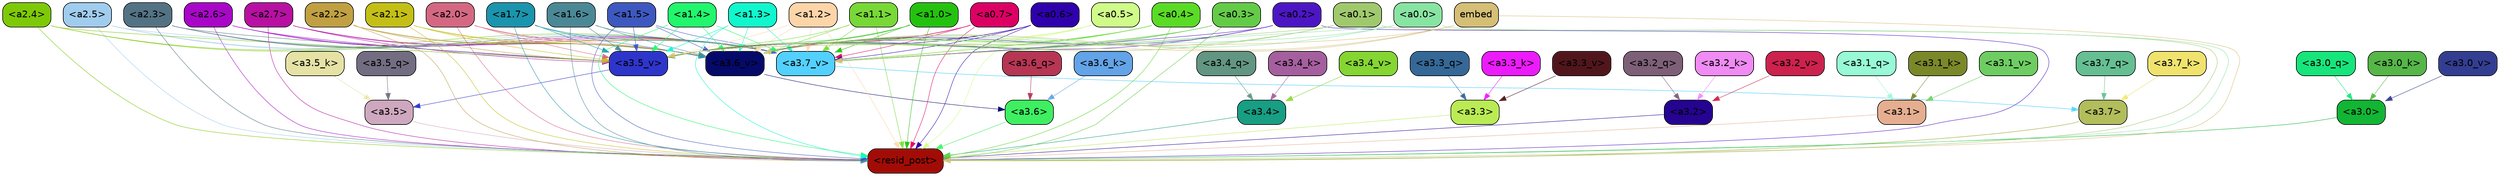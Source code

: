 strict digraph "" {
	graph [bgcolor=transparent,
		layout=dot,
		overlap=false,
		splines=true
	];
	"<a3.7>"	[color=black,
		fillcolor="#b2bd5b",
		fontname=Helvetica,
		shape=box,
		style="filled, rounded"];
	"<resid_post>"	[color=black,
		fillcolor="#a20c06",
		fontname=Helvetica,
		shape=box,
		style="filled, rounded"];
	"<a3.7>" -> "<resid_post>"	[color="#b2bd5b",
		penwidth=0.8263697922229767];
	"<a3.6>"	[color=black,
		fillcolor="#3eef61",
		fontname=Helvetica,
		shape=box,
		style="filled, rounded"];
	"<a3.6>" -> "<resid_post>"	[color="#3eef61",
		penwidth=0.6];
	"<a3.5>"	[color=black,
		fillcolor="#cea8be",
		fontname=Helvetica,
		shape=box,
		style="filled, rounded"];
	"<a3.5>" -> "<resid_post>"	[color="#cea8be",
		penwidth=0.6];
	"<a3.4>"	[color=black,
		fillcolor="#179e83",
		fontname=Helvetica,
		shape=box,
		style="filled, rounded"];
	"<a3.4>" -> "<resid_post>"	[color="#179e83",
		penwidth=0.6];
	"<a3.3>"	[color=black,
		fillcolor="#baeb54",
		fontname=Helvetica,
		shape=box,
		style="filled, rounded"];
	"<a3.3>" -> "<resid_post>"	[color="#baeb54",
		penwidth=0.6];
	"<a3.2>"	[color=black,
		fillcolor="#240490",
		fontname=Helvetica,
		shape=box,
		style="filled, rounded"];
	"<a3.2>" -> "<resid_post>"	[color="#240490",
		penwidth=0.6];
	"<a3.1>"	[color=black,
		fillcolor="#e6ae90",
		fontname=Helvetica,
		shape=box,
		style="filled, rounded"];
	"<a3.1>" -> "<resid_post>"	[color="#e6ae90",
		penwidth=0.6];
	"<a3.0>"	[color=black,
		fillcolor="#12b534",
		fontname=Helvetica,
		shape=box,
		style="filled, rounded"];
	"<a3.0>" -> "<resid_post>"	[color="#12b534",
		penwidth=0.6];
	"<a2.7>"	[color=black,
		fillcolor="#b710a2",
		fontname=Helvetica,
		shape=box,
		style="filled, rounded"];
	"<a2.7>" -> "<resid_post>"	[color="#b710a2",
		penwidth=0.6];
	"<a3.7_v>"	[color=black,
		fillcolor="#53d0fe",
		fontname=Helvetica,
		shape=box,
		style="filled, rounded"];
	"<a2.7>" -> "<a3.7_v>"	[color="#b710a2",
		penwidth=0.6];
	"<a3.6_v>"	[color=black,
		fillcolor="#050969",
		fontname=Helvetica,
		shape=box,
		style="filled, rounded"];
	"<a2.7>" -> "<a3.6_v>"	[color="#b710a2",
		penwidth=0.6];
	"<a3.5_v>"	[color=black,
		fillcolor="#2e35cb",
		fontname=Helvetica,
		shape=box,
		style="filled, rounded"];
	"<a2.7>" -> "<a3.5_v>"	[color="#b710a2",
		penwidth=0.6];
	"<a2.6>"	[color=black,
		fillcolor="#a907c8",
		fontname=Helvetica,
		shape=box,
		style="filled, rounded"];
	"<a2.6>" -> "<resid_post>"	[color="#a907c8",
		penwidth=0.6];
	"<a2.6>" -> "<a3.7_v>"	[color="#a907c8",
		penwidth=0.6];
	"<a2.6>" -> "<a3.6_v>"	[color="#a907c8",
		penwidth=0.6];
	"<a2.6>" -> "<a3.5_v>"	[color="#a907c8",
		penwidth=0.6];
	"<a2.5>"	[color=black,
		fillcolor="#a0ccee",
		fontname=Helvetica,
		shape=box,
		style="filled, rounded"];
	"<a2.5>" -> "<resid_post>"	[color="#a0ccee",
		penwidth=0.6];
	"<a2.5>" -> "<a3.7_v>"	[color="#a0ccee",
		penwidth=0.6];
	"<a2.5>" -> "<a3.6_v>"	[color="#a0ccee",
		penwidth=0.6];
	"<a2.5>" -> "<a3.5_v>"	[color="#a0ccee",
		penwidth=0.6];
	"<a2.4>"	[color=black,
		fillcolor="#7ec907",
		fontname=Helvetica,
		shape=box,
		style="filled, rounded"];
	"<a2.4>" -> "<resid_post>"	[color="#7ec907",
		penwidth=0.6];
	"<a2.4>" -> "<a3.7_v>"	[color="#7ec907",
		penwidth=0.6];
	"<a2.4>" -> "<a3.6_v>"	[color="#7ec907",
		penwidth=0.6];
	"<a2.4>" -> "<a3.5_v>"	[color="#7ec907",
		penwidth=0.6];
	"<a2.3>"	[color=black,
		fillcolor="#537284",
		fontname=Helvetica,
		shape=box,
		style="filled, rounded"];
	"<a2.3>" -> "<resid_post>"	[color="#537284",
		penwidth=0.6];
	"<a2.3>" -> "<a3.7_v>"	[color="#537284",
		penwidth=0.6];
	"<a2.3>" -> "<a3.6_v>"	[color="#537284",
		penwidth=0.6];
	"<a2.3>" -> "<a3.5_v>"	[color="#537284",
		penwidth=0.6];
	"<a2.2>"	[color=black,
		fillcolor="#c0a042",
		fontname=Helvetica,
		shape=box,
		style="filled, rounded"];
	"<a2.2>" -> "<resid_post>"	[color="#c0a042",
		penwidth=0.6];
	"<a2.2>" -> "<a3.7_v>"	[color="#c0a042",
		penwidth=0.6];
	"<a2.2>" -> "<a3.6_v>"	[color="#c0a042",
		penwidth=0.6];
	"<a2.2>" -> "<a3.5_v>"	[color="#c0a042",
		penwidth=0.6];
	"<a2.1>"	[color=black,
		fillcolor="#c4bf16",
		fontname=Helvetica,
		shape=box,
		style="filled, rounded"];
	"<a2.1>" -> "<resid_post>"	[color="#c4bf16",
		penwidth=0.6];
	"<a2.1>" -> "<a3.7_v>"	[color="#c4bf16",
		penwidth=0.6];
	"<a2.1>" -> "<a3.6_v>"	[color="#c4bf16",
		penwidth=0.6];
	"<a2.1>" -> "<a3.5_v>"	[color="#c4bf16",
		penwidth=0.6];
	"<a2.0>"	[color=black,
		fillcolor="#d46882",
		fontname=Helvetica,
		shape=box,
		style="filled, rounded"];
	"<a2.0>" -> "<resid_post>"	[color="#d46882",
		penwidth=0.6];
	"<a2.0>" -> "<a3.7_v>"	[color="#d46882",
		penwidth=0.6];
	"<a2.0>" -> "<a3.6_v>"	[color="#d46882",
		penwidth=0.6];
	"<a2.0>" -> "<a3.5_v>"	[color="#d46882",
		penwidth=0.6];
	"<a1.7>"	[color=black,
		fillcolor="#1b94ad",
		fontname=Helvetica,
		shape=box,
		style="filled, rounded"];
	"<a1.7>" -> "<resid_post>"	[color="#1b94ad",
		penwidth=0.6];
	"<a1.7>" -> "<a3.7_v>"	[color="#1b94ad",
		penwidth=0.6];
	"<a1.7>" -> "<a3.6_v>"	[color="#1b94ad",
		penwidth=0.6];
	"<a1.7>" -> "<a3.5_v>"	[color="#1b94ad",
		penwidth=0.6];
	"<a1.6>"	[color=black,
		fillcolor="#4b8896",
		fontname=Helvetica,
		shape=box,
		style="filled, rounded"];
	"<a1.6>" -> "<resid_post>"	[color="#4b8896",
		penwidth=0.6];
	"<a1.6>" -> "<a3.7_v>"	[color="#4b8896",
		penwidth=0.6];
	"<a1.6>" -> "<a3.6_v>"	[color="#4b8896",
		penwidth=0.6];
	"<a1.6>" -> "<a3.5_v>"	[color="#4b8896",
		penwidth=0.6];
	"<a1.5>"	[color=black,
		fillcolor="#3d58bf",
		fontname=Helvetica,
		shape=box,
		style="filled, rounded"];
	"<a1.5>" -> "<resid_post>"	[color="#3d58bf",
		penwidth=0.6];
	"<a1.5>" -> "<a3.7_v>"	[color="#3d58bf",
		penwidth=0.6];
	"<a1.5>" -> "<a3.6_v>"	[color="#3d58bf",
		penwidth=0.6];
	"<a1.5>" -> "<a3.5_v>"	[color="#3d58bf",
		penwidth=0.6];
	"<a1.4>"	[color=black,
		fillcolor="#21f66d",
		fontname=Helvetica,
		shape=box,
		style="filled, rounded"];
	"<a1.4>" -> "<resid_post>"	[color="#21f66d",
		penwidth=0.6];
	"<a1.4>" -> "<a3.7_v>"	[color="#21f66d",
		penwidth=0.6];
	"<a1.4>" -> "<a3.6_v>"	[color="#21f66d",
		penwidth=0.6];
	"<a1.4>" -> "<a3.5_v>"	[color="#21f66d",
		penwidth=0.6];
	"<a1.3>"	[color=black,
		fillcolor="#11f7cd",
		fontname=Helvetica,
		shape=box,
		style="filled, rounded"];
	"<a1.3>" -> "<resid_post>"	[color="#11f7cd",
		penwidth=0.6];
	"<a1.3>" -> "<a3.7_v>"	[color="#11f7cd",
		penwidth=0.6];
	"<a1.3>" -> "<a3.6_v>"	[color="#11f7cd",
		penwidth=0.6];
	"<a1.3>" -> "<a3.5_v>"	[color="#11f7cd",
		penwidth=0.6];
	"<a1.2>"	[color=black,
		fillcolor="#fdd5a9",
		fontname=Helvetica,
		shape=box,
		style="filled, rounded"];
	"<a1.2>" -> "<resid_post>"	[color="#fdd5a9",
		penwidth=0.6];
	"<a1.2>" -> "<a3.7_v>"	[color="#fdd5a9",
		penwidth=0.6];
	"<a1.2>" -> "<a3.6_v>"	[color="#fdd5a9",
		penwidth=0.6];
	"<a1.2>" -> "<a3.5_v>"	[color="#fdd5a9",
		penwidth=0.6];
	"<a1.1>"	[color=black,
		fillcolor="#78d837",
		fontname=Helvetica,
		shape=box,
		style="filled, rounded"];
	"<a1.1>" -> "<resid_post>"	[color="#78d837",
		penwidth=0.6];
	"<a1.1>" -> "<a3.7_v>"	[color="#78d837",
		penwidth=0.6];
	"<a1.1>" -> "<a3.6_v>"	[color="#78d837",
		penwidth=0.6];
	"<a1.1>" -> "<a3.5_v>"	[color="#78d837",
		penwidth=0.6];
	"<a1.0>"	[color=black,
		fillcolor="#24c20f",
		fontname=Helvetica,
		shape=box,
		style="filled, rounded"];
	"<a1.0>" -> "<resid_post>"	[color="#24c20f",
		penwidth=0.6];
	"<a1.0>" -> "<a3.7_v>"	[color="#24c20f",
		penwidth=0.6];
	"<a1.0>" -> "<a3.6_v>"	[color="#24c20f",
		penwidth=0.6];
	"<a1.0>" -> "<a3.5_v>"	[color="#24c20f",
		penwidth=0.6];
	"<a0.7>"	[color=black,
		fillcolor="#dd0064",
		fontname=Helvetica,
		shape=box,
		style="filled, rounded"];
	"<a0.7>" -> "<resid_post>"	[color="#dd0064",
		penwidth=0.6];
	"<a0.7>" -> "<a3.7_v>"	[color="#dd0064",
		penwidth=0.6];
	"<a0.7>" -> "<a3.6_v>"	[color="#dd0064",
		penwidth=0.6];
	"<a0.7>" -> "<a3.5_v>"	[color="#dd0064",
		penwidth=0.6];
	"<a0.6>"	[color=black,
		fillcolor="#2e01ad",
		fontname=Helvetica,
		shape=box,
		style="filled, rounded"];
	"<a0.6>" -> "<resid_post>"	[color="#2e01ad",
		penwidth=0.6];
	"<a0.6>" -> "<a3.7_v>"	[color="#2e01ad",
		penwidth=0.6];
	"<a0.6>" -> "<a3.6_v>"	[color="#2e01ad",
		penwidth=0.6];
	"<a0.6>" -> "<a3.5_v>"	[color="#2e01ad",
		penwidth=0.6];
	"<a0.5>"	[color=black,
		fillcolor="#cffc89",
		fontname=Helvetica,
		shape=box,
		style="filled, rounded"];
	"<a0.5>" -> "<resid_post>"	[color="#cffc89",
		penwidth=0.6];
	"<a0.5>" -> "<a3.7_v>"	[color="#cffc89",
		penwidth=0.6];
	"<a0.5>" -> "<a3.6_v>"	[color="#cffc89",
		penwidth=0.6];
	"<a0.5>" -> "<a3.5_v>"	[color="#cffc89",
		penwidth=0.6];
	"<a0.4>"	[color=black,
		fillcolor="#5adb25",
		fontname=Helvetica,
		shape=box,
		style="filled, rounded"];
	"<a0.4>" -> "<resid_post>"	[color="#5adb25",
		penwidth=0.6];
	"<a0.4>" -> "<a3.7_v>"	[color="#5adb25",
		penwidth=0.6];
	"<a0.4>" -> "<a3.6_v>"	[color="#5adb25",
		penwidth=0.6];
	"<a0.4>" -> "<a3.5_v>"	[color="#5adb25",
		penwidth=0.6];
	"<a0.3>"	[color=black,
		fillcolor="#64cb48",
		fontname=Helvetica,
		shape=box,
		style="filled, rounded"];
	"<a0.3>" -> "<resid_post>"	[color="#64cb48",
		penwidth=0.6];
	"<a0.3>" -> "<a3.7_v>"	[color="#64cb48",
		penwidth=0.6];
	"<a0.3>" -> "<a3.6_v>"	[color="#64cb48",
		penwidth=0.6];
	"<a0.3>" -> "<a3.5_v>"	[color="#64cb48",
		penwidth=0.6];
	"<a0.2>"	[color=black,
		fillcolor="#4c16c4",
		fontname=Helvetica,
		shape=box,
		style="filled, rounded"];
	"<a0.2>" -> "<resid_post>"	[color="#4c16c4",
		penwidth=0.6];
	"<a0.2>" -> "<a3.7_v>"	[color="#4c16c4",
		penwidth=0.6];
	"<a0.2>" -> "<a3.6_v>"	[color="#4c16c4",
		penwidth=0.6];
	"<a0.2>" -> "<a3.5_v>"	[color="#4c16c4",
		penwidth=0.6];
	"<a0.1>"	[color=black,
		fillcolor="#a0c96d",
		fontname=Helvetica,
		shape=box,
		style="filled, rounded"];
	"<a0.1>" -> "<resid_post>"	[color="#a0c96d",
		penwidth=0.6];
	"<a0.1>" -> "<a3.7_v>"	[color="#a0c96d",
		penwidth=0.6];
	"<a0.1>" -> "<a3.6_v>"	[color="#a0c96d",
		penwidth=0.6];
	"<a0.1>" -> "<a3.5_v>"	[color="#a0c96d",
		penwidth=0.6];
	"<a0.0>"	[color=black,
		fillcolor="#88e4a2",
		fontname=Helvetica,
		shape=box,
		style="filled, rounded"];
	"<a0.0>" -> "<resid_post>"	[color="#88e4a2",
		penwidth=0.6];
	"<a0.0>" -> "<a3.7_v>"	[color="#88e4a2",
		penwidth=0.6];
	"<a0.0>" -> "<a3.6_v>"	[color="#88e4a2",
		penwidth=0.6];
	"<a0.0>" -> "<a3.5_v>"	[color="#88e4a2",
		penwidth=0.6];
	embed	[color=black,
		fillcolor="#d5be76",
		fontname=Helvetica,
		shape=box,
		style="filled, rounded"];
	embed -> "<resid_post>"	[color="#d5be76",
		penwidth=0.6];
	embed -> "<a3.7_v>"	[color="#d5be76",
		penwidth=0.6];
	embed -> "<a3.6_v>"	[color="#d5be76",
		penwidth=0.6];
	embed -> "<a3.5_v>"	[color="#d5be76",
		penwidth=0.6];
	"<a3.7_q>"	[color=black,
		fillcolor="#65bf92",
		fontname=Helvetica,
		shape=box,
		style="filled, rounded"];
	"<a3.7_q>" -> "<a3.7>"	[color="#65bf92",
		penwidth=0.6];
	"<a3.6_q>"	[color=black,
		fillcolor="#b63654",
		fontname=Helvetica,
		shape=box,
		style="filled, rounded"];
	"<a3.6_q>" -> "<a3.6>"	[color="#b63654",
		penwidth=0.6];
	"<a3.5_q>"	[color=black,
		fillcolor="#736d82",
		fontname=Helvetica,
		shape=box,
		style="filled, rounded"];
	"<a3.5_q>" -> "<a3.5>"	[color="#736d82",
		penwidth=0.6];
	"<a3.4_q>"	[color=black,
		fillcolor="#629682",
		fontname=Helvetica,
		shape=box,
		style="filled, rounded"];
	"<a3.4_q>" -> "<a3.4>"	[color="#629682",
		penwidth=0.6];
	"<a3.3_q>"	[color=black,
		fillcolor="#356897",
		fontname=Helvetica,
		shape=box,
		style="filled, rounded"];
	"<a3.3_q>" -> "<a3.3>"	[color="#356897",
		penwidth=0.6];
	"<a3.2_q>"	[color=black,
		fillcolor="#7d5f78",
		fontname=Helvetica,
		shape=box,
		style="filled, rounded"];
	"<a3.2_q>" -> "<a3.2>"	[color="#7d5f78",
		penwidth=0.6];
	"<a3.1_q>"	[color=black,
		fillcolor="#97f9d6",
		fontname=Helvetica,
		shape=box,
		style="filled, rounded"];
	"<a3.1_q>" -> "<a3.1>"	[color="#97f9d6",
		penwidth=0.6];
	"<a3.0_q>"	[color=black,
		fillcolor="#16e57b",
		fontname=Helvetica,
		shape=box,
		style="filled, rounded"];
	"<a3.0_q>" -> "<a3.0>"	[color="#16e57b",
		penwidth=0.6];
	"<a3.7_k>"	[color=black,
		fillcolor="#efe36e",
		fontname=Helvetica,
		shape=box,
		style="filled, rounded"];
	"<a3.7_k>" -> "<a3.7>"	[color="#efe36e",
		penwidth=0.6];
	"<a3.6_k>"	[color=black,
		fillcolor="#63a3e7",
		fontname=Helvetica,
		shape=box,
		style="filled, rounded"];
	"<a3.6_k>" -> "<a3.6>"	[color="#63a3e7",
		penwidth=0.6];
	"<a3.5_k>"	[color=black,
		fillcolor="#e6e2a5",
		fontname=Helvetica,
		shape=box,
		style="filled, rounded"];
	"<a3.5_k>" -> "<a3.5>"	[color="#e6e2a5",
		penwidth=0.6];
	"<a3.4_k>"	[color=black,
		fillcolor="#a55f9f",
		fontname=Helvetica,
		shape=box,
		style="filled, rounded"];
	"<a3.4_k>" -> "<a3.4>"	[color="#a55f9f",
		penwidth=0.6];
	"<a3.3_k>"	[color=black,
		fillcolor="#ec1bfb",
		fontname=Helvetica,
		shape=box,
		style="filled, rounded"];
	"<a3.3_k>" -> "<a3.3>"	[color="#ec1bfb",
		penwidth=0.6];
	"<a3.2_k>"	[color=black,
		fillcolor="#ef8bf2",
		fontname=Helvetica,
		shape=box,
		style="filled, rounded"];
	"<a3.2_k>" -> "<a3.2>"	[color="#ef8bf2",
		penwidth=0.6];
	"<a3.1_k>"	[color=black,
		fillcolor="#7b8829",
		fontname=Helvetica,
		shape=box,
		style="filled, rounded"];
	"<a3.1_k>" -> "<a3.1>"	[color="#7b8829",
		penwidth=0.6];
	"<a3.0_k>"	[color=black,
		fillcolor="#56b648",
		fontname=Helvetica,
		shape=box,
		style="filled, rounded"];
	"<a3.0_k>" -> "<a3.0>"	[color="#56b648",
		penwidth=0.6];
	"<a3.7_v>" -> "<a3.7>"	[color="#53d0fe",
		penwidth=0.6738671064376831];
	"<a3.6_v>" -> "<a3.6>"	[color="#050969",
		penwidth=0.6];
	"<a3.5_v>" -> "<a3.5>"	[color="#2e35cb",
		penwidth=0.6];
	"<a3.4_v>"	[color=black,
		fillcolor="#85d533",
		fontname=Helvetica,
		shape=box,
		style="filled, rounded"];
	"<a3.4_v>" -> "<a3.4>"	[color="#85d533",
		penwidth=0.6];
	"<a3.3_v>"	[color=black,
		fillcolor="#51161c",
		fontname=Helvetica,
		shape=box,
		style="filled, rounded"];
	"<a3.3_v>" -> "<a3.3>"	[color="#51161c",
		penwidth=0.6];
	"<a3.2_v>"	[color=black,
		fillcolor="#cc224d",
		fontname=Helvetica,
		shape=box,
		style="filled, rounded"];
	"<a3.2_v>" -> "<a3.2>"	[color="#cc224d",
		penwidth=0.6];
	"<a3.1_v>"	[color=black,
		fillcolor="#6ecd62",
		fontname=Helvetica,
		shape=box,
		style="filled, rounded"];
	"<a3.1_v>" -> "<a3.1>"	[color="#6ecd62",
		penwidth=0.6];
	"<a3.0_v>"	[color=black,
		fillcolor="#333d91",
		fontname=Helvetica,
		shape=box,
		style="filled, rounded"];
	"<a3.0_v>" -> "<a3.0>"	[color="#333d91",
		penwidth=0.6];
}
